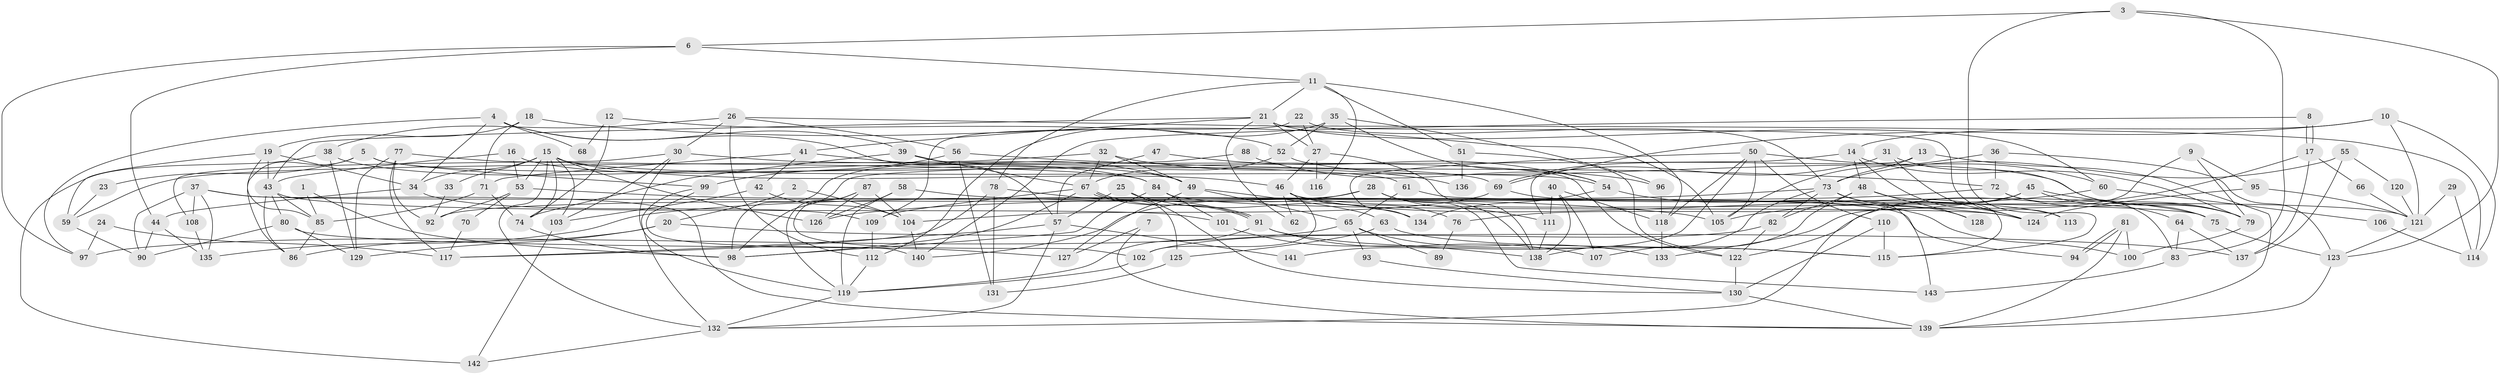 // Generated by graph-tools (version 1.1) at 2025/02/03/09/25 03:02:08]
// undirected, 143 vertices, 286 edges
graph export_dot {
graph [start="1"]
  node [color=gray90,style=filled];
  1;
  2;
  3;
  4;
  5;
  6;
  7;
  8;
  9;
  10;
  11;
  12;
  13;
  14;
  15;
  16;
  17;
  18;
  19;
  20;
  21;
  22;
  23;
  24;
  25;
  26;
  27;
  28;
  29;
  30;
  31;
  32;
  33;
  34;
  35;
  36;
  37;
  38;
  39;
  40;
  41;
  42;
  43;
  44;
  45;
  46;
  47;
  48;
  49;
  50;
  51;
  52;
  53;
  54;
  55;
  56;
  57;
  58;
  59;
  60;
  61;
  62;
  63;
  64;
  65;
  66;
  67;
  68;
  69;
  70;
  71;
  72;
  73;
  74;
  75;
  76;
  77;
  78;
  79;
  80;
  81;
  82;
  83;
  84;
  85;
  86;
  87;
  88;
  89;
  90;
  91;
  92;
  93;
  94;
  95;
  96;
  97;
  98;
  99;
  100;
  101;
  102;
  103;
  104;
  105;
  106;
  107;
  108;
  109;
  110;
  111;
  112;
  113;
  114;
  115;
  116;
  117;
  118;
  119;
  120;
  121;
  122;
  123;
  124;
  125;
  126;
  127;
  128;
  129;
  130;
  131;
  132;
  133;
  134;
  135;
  136;
  137;
  138;
  139;
  140;
  141;
  142;
  143;
  1 -- 85;
  1 -- 98;
  2 -- 104;
  2 -- 20;
  3 -- 115;
  3 -- 83;
  3 -- 6;
  3 -- 123;
  4 -- 34;
  4 -- 39;
  4 -- 57;
  4 -- 68;
  4 -- 97;
  5 -- 99;
  5 -- 86;
  5 -- 23;
  5 -- 69;
  6 -- 11;
  6 -- 44;
  6 -- 97;
  7 -- 139;
  7 -- 127;
  8 -- 140;
  8 -- 17;
  8 -- 17;
  9 -- 79;
  9 -- 95;
  9 -- 133;
  10 -- 14;
  10 -- 69;
  10 -- 114;
  10 -- 121;
  11 -- 21;
  11 -- 78;
  11 -- 51;
  11 -- 116;
  11 -- 118;
  12 -- 74;
  12 -- 52;
  12 -- 68;
  13 -- 111;
  13 -- 139;
  13 -- 73;
  14 -- 124;
  14 -- 79;
  14 -- 48;
  14 -- 98;
  15 -- 46;
  15 -- 74;
  15 -- 33;
  15 -- 34;
  15 -- 53;
  15 -- 54;
  15 -- 103;
  15 -- 126;
  15 -- 132;
  16 -- 49;
  16 -- 43;
  16 -- 53;
  17 -- 137;
  17 -- 66;
  17 -- 122;
  18 -- 19;
  18 -- 71;
  18 -- 105;
  19 -- 43;
  19 -- 85;
  19 -- 34;
  19 -- 59;
  20 -- 129;
  20 -- 86;
  20 -- 137;
  21 -- 27;
  21 -- 60;
  21 -- 41;
  21 -- 43;
  21 -- 62;
  21 -- 113;
  22 -- 73;
  22 -- 109;
  22 -- 27;
  23 -- 59;
  24 -- 117;
  24 -- 97;
  25 -- 130;
  25 -- 57;
  25 -- 134;
  26 -- 112;
  26 -- 30;
  26 -- 38;
  26 -- 56;
  26 -- 114;
  27 -- 138;
  27 -- 46;
  27 -- 116;
  28 -- 92;
  28 -- 138;
  28 -- 111;
  28 -- 140;
  28 -- 143;
  29 -- 114;
  29 -- 121;
  30 -- 119;
  30 -- 103;
  30 -- 61;
  30 -- 108;
  31 -- 69;
  31 -- 75;
  31 -- 124;
  32 -- 67;
  32 -- 59;
  32 -- 49;
  32 -- 136;
  33 -- 92;
  34 -- 44;
  34 -- 109;
  35 -- 54;
  35 -- 112;
  35 -- 52;
  35 -- 96;
  36 -- 123;
  36 -- 105;
  36 -- 72;
  37 -- 108;
  37 -- 135;
  37 -- 75;
  37 -- 90;
  37 -- 139;
  38 -- 142;
  38 -- 84;
  38 -- 129;
  39 -- 122;
  39 -- 67;
  39 -- 74;
  40 -- 118;
  40 -- 138;
  40 -- 107;
  40 -- 111;
  41 -- 49;
  41 -- 42;
  41 -- 71;
  42 -- 104;
  42 -- 103;
  43 -- 80;
  43 -- 85;
  43 -- 86;
  43 -- 101;
  44 -- 90;
  44 -- 135;
  45 -- 79;
  45 -- 132;
  45 -- 64;
  45 -- 76;
  46 -- 75;
  46 -- 62;
  46 -- 76;
  46 -- 102;
  46 -- 121;
  47 -- 54;
  47 -- 57;
  48 -- 82;
  48 -- 107;
  48 -- 115;
  48 -- 128;
  49 -- 65;
  49 -- 63;
  49 -- 127;
  50 -- 105;
  50 -- 110;
  50 -- 60;
  50 -- 118;
  50 -- 134;
  50 -- 141;
  51 -- 122;
  51 -- 136;
  52 -- 79;
  52 -- 67;
  53 -- 70;
  53 -- 92;
  53 -- 105;
  54 -- 134;
  54 -- 100;
  55 -- 73;
  55 -- 137;
  55 -- 120;
  56 -- 72;
  56 -- 99;
  56 -- 131;
  57 -- 132;
  57 -- 117;
  57 -- 141;
  58 -- 124;
  58 -- 126;
  58 -- 119;
  59 -- 90;
  60 -- 105;
  60 -- 106;
  61 -- 65;
  61 -- 94;
  63 -- 115;
  63 -- 125;
  64 -- 83;
  64 -- 137;
  65 -- 133;
  65 -- 97;
  65 -- 89;
  65 -- 93;
  66 -- 121;
  67 -- 91;
  67 -- 91;
  67 -- 98;
  67 -- 109;
  67 -- 125;
  69 -- 104;
  69 -- 113;
  70 -- 117;
  71 -- 74;
  71 -- 85;
  72 -- 126;
  72 -- 79;
  72 -- 83;
  73 -- 138;
  73 -- 82;
  73 -- 128;
  73 -- 135;
  73 -- 143;
  74 -- 98;
  75 -- 123;
  76 -- 89;
  77 -- 84;
  77 -- 117;
  77 -- 92;
  77 -- 129;
  78 -- 131;
  78 -- 91;
  78 -- 117;
  79 -- 100;
  80 -- 129;
  80 -- 90;
  80 -- 127;
  81 -- 139;
  81 -- 94;
  81 -- 94;
  81 -- 100;
  82 -- 102;
  82 -- 122;
  83 -- 143;
  84 -- 98;
  84 -- 101;
  84 -- 124;
  85 -- 86;
  87 -- 119;
  87 -- 102;
  87 -- 104;
  87 -- 126;
  88 -- 96;
  88 -- 98;
  91 -- 107;
  91 -- 115;
  91 -- 119;
  93 -- 130;
  95 -- 121;
  95 -- 124;
  96 -- 118;
  99 -- 132;
  99 -- 140;
  101 -- 138;
  102 -- 119;
  103 -- 142;
  104 -- 140;
  106 -- 114;
  108 -- 135;
  109 -- 112;
  110 -- 130;
  110 -- 115;
  111 -- 138;
  112 -- 119;
  118 -- 133;
  119 -- 132;
  120 -- 121;
  121 -- 123;
  122 -- 130;
  123 -- 139;
  125 -- 131;
  130 -- 139;
  132 -- 142;
}
